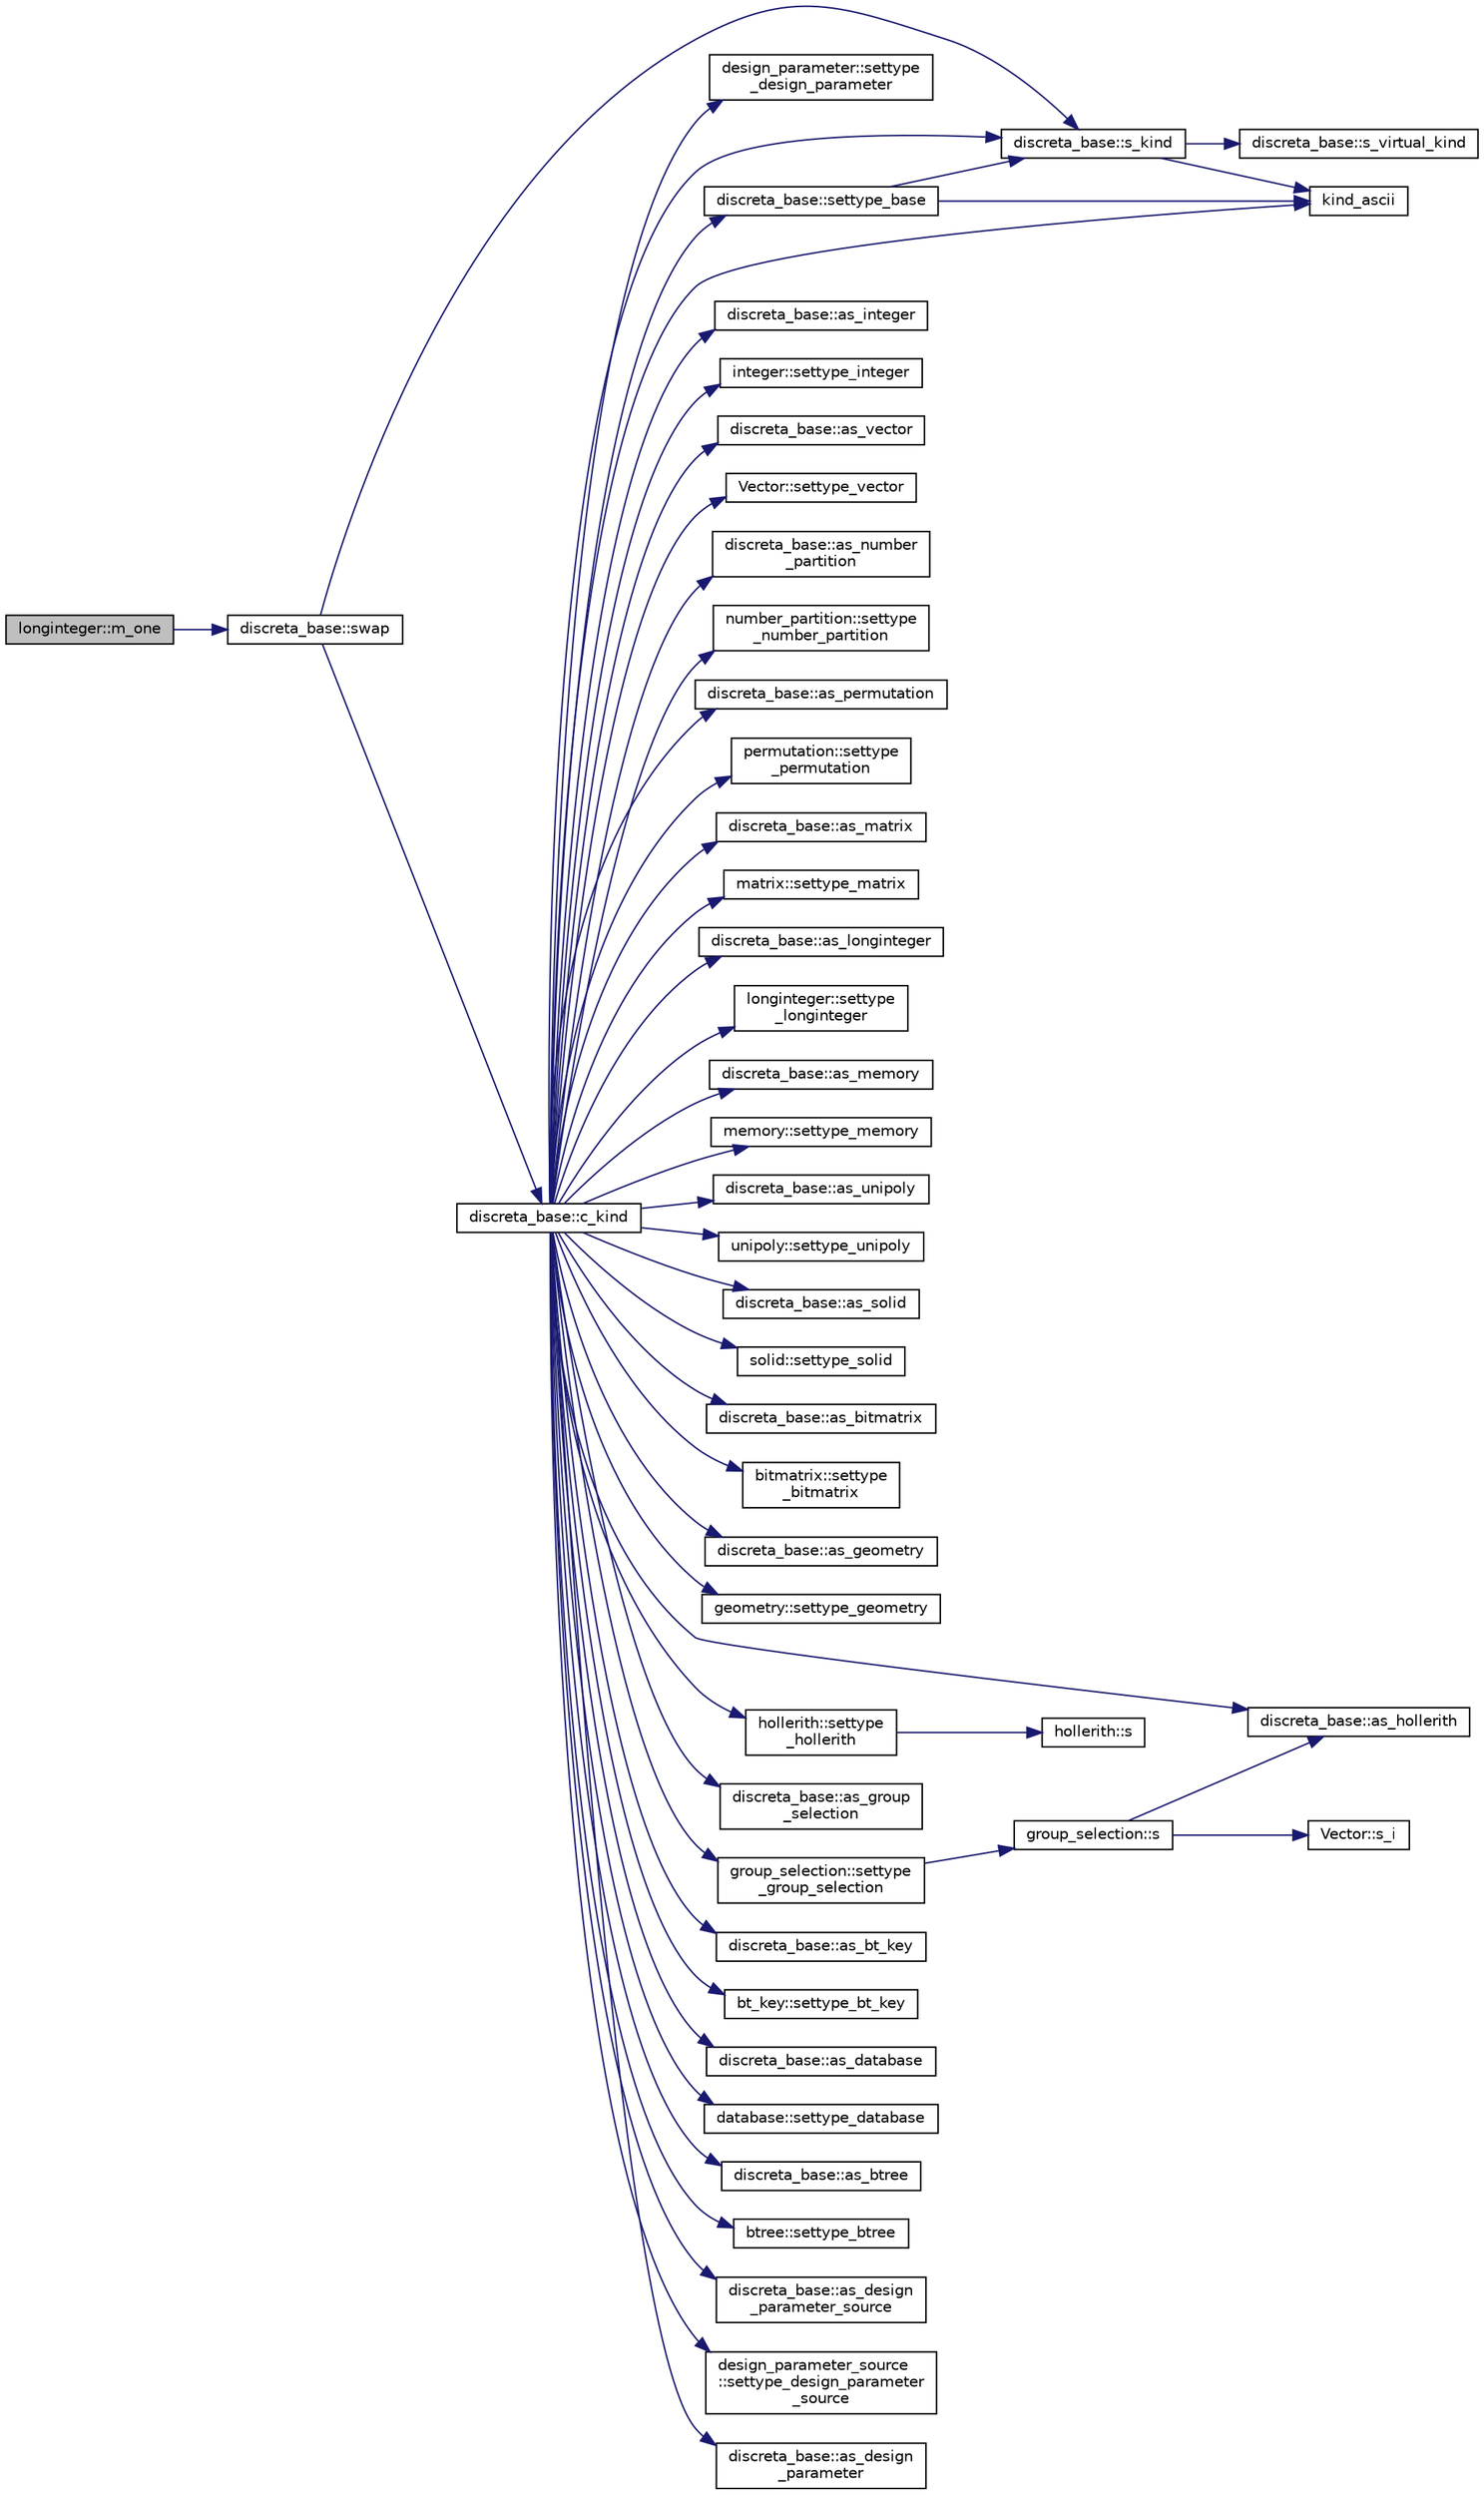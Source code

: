 digraph "longinteger::m_one"
{
  edge [fontname="Helvetica",fontsize="10",labelfontname="Helvetica",labelfontsize="10"];
  node [fontname="Helvetica",fontsize="10",shape=record];
  rankdir="LR";
  Node1169 [label="longinteger::m_one",height=0.2,width=0.4,color="black", fillcolor="grey75", style="filled", fontcolor="black"];
  Node1169 -> Node1170 [color="midnightblue",fontsize="10",style="solid",fontname="Helvetica"];
  Node1170 [label="discreta_base::swap",height=0.2,width=0.4,color="black", fillcolor="white", style="filled",URL="$d7/d71/classdiscreta__base.html#a2e8acbb9d3476675dac5b6a583b0293e"];
  Node1170 -> Node1171 [color="midnightblue",fontsize="10",style="solid",fontname="Helvetica"];
  Node1171 [label="discreta_base::s_kind",height=0.2,width=0.4,color="black", fillcolor="white", style="filled",URL="$d7/d71/classdiscreta__base.html#a8a830025c74adbbc3362418a7c2ba157"];
  Node1171 -> Node1172 [color="midnightblue",fontsize="10",style="solid",fontname="Helvetica"];
  Node1172 [label="discreta_base::s_virtual_kind",height=0.2,width=0.4,color="black", fillcolor="white", style="filled",URL="$d7/d71/classdiscreta__base.html#a52778a6d6943a468be083d0785d418fb"];
  Node1171 -> Node1173 [color="midnightblue",fontsize="10",style="solid",fontname="Helvetica"];
  Node1173 [label="kind_ascii",height=0.2,width=0.4,color="black", fillcolor="white", style="filled",URL="$d9/d60/discreta_8h.html#ad0ce825a9f29bc6cec27e1b64cfe27bf"];
  Node1170 -> Node1174 [color="midnightblue",fontsize="10",style="solid",fontname="Helvetica"];
  Node1174 [label="discreta_base::c_kind",height=0.2,width=0.4,color="black", fillcolor="white", style="filled",URL="$d7/d71/classdiscreta__base.html#adc2ff61589c2d083688e7a43f333cb62"];
  Node1174 -> Node1175 [color="midnightblue",fontsize="10",style="solid",fontname="Helvetica"];
  Node1175 [label="discreta_base::settype_base",height=0.2,width=0.4,color="black", fillcolor="white", style="filled",URL="$d7/d71/classdiscreta__base.html#a4f42899a89447d1c3993ea07c38f8ad4"];
  Node1175 -> Node1171 [color="midnightblue",fontsize="10",style="solid",fontname="Helvetica"];
  Node1175 -> Node1173 [color="midnightblue",fontsize="10",style="solid",fontname="Helvetica"];
  Node1174 -> Node1176 [color="midnightblue",fontsize="10",style="solid",fontname="Helvetica"];
  Node1176 [label="discreta_base::as_integer",height=0.2,width=0.4,color="black", fillcolor="white", style="filled",URL="$d7/d71/classdiscreta__base.html#a00d7691eaf874fd283d942692fe8dd26"];
  Node1174 -> Node1177 [color="midnightblue",fontsize="10",style="solid",fontname="Helvetica"];
  Node1177 [label="integer::settype_integer",height=0.2,width=0.4,color="black", fillcolor="white", style="filled",URL="$d0/de5/classinteger.html#a6265c65ef311229acd513d748faba796"];
  Node1174 -> Node1178 [color="midnightblue",fontsize="10",style="solid",fontname="Helvetica"];
  Node1178 [label="discreta_base::as_vector",height=0.2,width=0.4,color="black", fillcolor="white", style="filled",URL="$d7/d71/classdiscreta__base.html#a7bdd6cae39c380b128ee9e17e42cf020"];
  Node1174 -> Node1179 [color="midnightblue",fontsize="10",style="solid",fontname="Helvetica"];
  Node1179 [label="Vector::settype_vector",height=0.2,width=0.4,color="black", fillcolor="white", style="filled",URL="$d5/db2/class_vector.html#a34e0d00b18c051f23904a8429fa6c8b4"];
  Node1174 -> Node1180 [color="midnightblue",fontsize="10",style="solid",fontname="Helvetica"];
  Node1180 [label="discreta_base::as_number\l_partition",height=0.2,width=0.4,color="black", fillcolor="white", style="filled",URL="$d7/d71/classdiscreta__base.html#a307aa09de0e925d46697707968ffab00"];
  Node1174 -> Node1181 [color="midnightblue",fontsize="10",style="solid",fontname="Helvetica"];
  Node1181 [label="number_partition::settype\l_number_partition",height=0.2,width=0.4,color="black", fillcolor="white", style="filled",URL="$df/d50/classnumber__partition.html#a3aaec1b557758f643ffc8555bbc358be"];
  Node1174 -> Node1182 [color="midnightblue",fontsize="10",style="solid",fontname="Helvetica"];
  Node1182 [label="discreta_base::as_permutation",height=0.2,width=0.4,color="black", fillcolor="white", style="filled",URL="$d7/d71/classdiscreta__base.html#aa4e72f36a82984239b12ae831e131098"];
  Node1174 -> Node1183 [color="midnightblue",fontsize="10",style="solid",fontname="Helvetica"];
  Node1183 [label="permutation::settype\l_permutation",height=0.2,width=0.4,color="black", fillcolor="white", style="filled",URL="$d0/d08/classpermutation.html#af1eea29f86195cede9562e444664c28c"];
  Node1174 -> Node1184 [color="midnightblue",fontsize="10",style="solid",fontname="Helvetica"];
  Node1184 [label="discreta_base::as_matrix",height=0.2,width=0.4,color="black", fillcolor="white", style="filled",URL="$d7/d71/classdiscreta__base.html#ae4d7f56d917a4707b838fbffde6467ff"];
  Node1174 -> Node1185 [color="midnightblue",fontsize="10",style="solid",fontname="Helvetica"];
  Node1185 [label="matrix::settype_matrix",height=0.2,width=0.4,color="black", fillcolor="white", style="filled",URL="$d1/d8d/classmatrix.html#a1780283a64a789e4084d792683d276bb"];
  Node1174 -> Node1186 [color="midnightblue",fontsize="10",style="solid",fontname="Helvetica"];
  Node1186 [label="discreta_base::as_longinteger",height=0.2,width=0.4,color="black", fillcolor="white", style="filled",URL="$d7/d71/classdiscreta__base.html#a20a094639eb711b10c8694c51937f7cd"];
  Node1174 -> Node1187 [color="midnightblue",fontsize="10",style="solid",fontname="Helvetica"];
  Node1187 [label="longinteger::settype\l_longinteger",height=0.2,width=0.4,color="black", fillcolor="white", style="filled",URL="$d3/d71/classlonginteger.html#ae5f811ece8df31b9ff114368a18e1dc5"];
  Node1174 -> Node1188 [color="midnightblue",fontsize="10",style="solid",fontname="Helvetica"];
  Node1188 [label="discreta_base::as_memory",height=0.2,width=0.4,color="black", fillcolor="white", style="filled",URL="$d7/d71/classdiscreta__base.html#ad94b2d7dce0cd4fa22db57f6e79c4bd2"];
  Node1174 -> Node1189 [color="midnightblue",fontsize="10",style="solid",fontname="Helvetica"];
  Node1189 [label="memory::settype_memory",height=0.2,width=0.4,color="black", fillcolor="white", style="filled",URL="$d8/d99/classmemory.html#a33aae277f9b8fe36b02e9d5da895451b"];
  Node1174 -> Node1190 [color="midnightblue",fontsize="10",style="solid",fontname="Helvetica"];
  Node1190 [label="discreta_base::as_unipoly",height=0.2,width=0.4,color="black", fillcolor="white", style="filled",URL="$d7/d71/classdiscreta__base.html#ad50d8027f039fe5c2478cddb243adc9d"];
  Node1174 -> Node1191 [color="midnightblue",fontsize="10",style="solid",fontname="Helvetica"];
  Node1191 [label="unipoly::settype_unipoly",height=0.2,width=0.4,color="black", fillcolor="white", style="filled",URL="$d1/d89/classunipoly.html#a8db854fcc85c5e1150b1f1b1c005c95b"];
  Node1174 -> Node1192 [color="midnightblue",fontsize="10",style="solid",fontname="Helvetica"];
  Node1192 [label="discreta_base::as_solid",height=0.2,width=0.4,color="black", fillcolor="white", style="filled",URL="$d7/d71/classdiscreta__base.html#a1fc5f2b85ec97ab0a69dd64903c970a5"];
  Node1174 -> Node1193 [color="midnightblue",fontsize="10",style="solid",fontname="Helvetica"];
  Node1193 [label="solid::settype_solid",height=0.2,width=0.4,color="black", fillcolor="white", style="filled",URL="$d8/def/classsolid.html#a775bd4821f75a8aee4ea3d4335ff90e0"];
  Node1174 -> Node1194 [color="midnightblue",fontsize="10",style="solid",fontname="Helvetica"];
  Node1194 [label="discreta_base::as_bitmatrix",height=0.2,width=0.4,color="black", fillcolor="white", style="filled",URL="$d7/d71/classdiscreta__base.html#a071ad54ea8ef6c9d1d15f532e5a76df6"];
  Node1174 -> Node1195 [color="midnightblue",fontsize="10",style="solid",fontname="Helvetica"];
  Node1195 [label="bitmatrix::settype\l_bitmatrix",height=0.2,width=0.4,color="black", fillcolor="white", style="filled",URL="$de/dc8/classbitmatrix.html#acb571d947f9526665ebbdc0ce3e2a973"];
  Node1174 -> Node1196 [color="midnightblue",fontsize="10",style="solid",fontname="Helvetica"];
  Node1196 [label="discreta_base::as_geometry",height=0.2,width=0.4,color="black", fillcolor="white", style="filled",URL="$d7/d71/classdiscreta__base.html#a38fc7b4cdd830703e9d87354b79bc5c8"];
  Node1174 -> Node1197 [color="midnightblue",fontsize="10",style="solid",fontname="Helvetica"];
  Node1197 [label="geometry::settype_geometry",height=0.2,width=0.4,color="black", fillcolor="white", style="filled",URL="$da/d44/classgeometry.html#ab4a336baba6a3f56f5ffa053a5be5ba7"];
  Node1174 -> Node1198 [color="midnightblue",fontsize="10",style="solid",fontname="Helvetica"];
  Node1198 [label="discreta_base::as_hollerith",height=0.2,width=0.4,color="black", fillcolor="white", style="filled",URL="$d7/d71/classdiscreta__base.html#a3e66f82711f314710107e2f29e589690"];
  Node1174 -> Node1199 [color="midnightblue",fontsize="10",style="solid",fontname="Helvetica"];
  Node1199 [label="hollerith::settype\l_hollerith",height=0.2,width=0.4,color="black", fillcolor="white", style="filled",URL="$d8/d99/classhollerith.html#a23bbd4acfc88a0e90f1245f243f51f76"];
  Node1199 -> Node1200 [color="midnightblue",fontsize="10",style="solid",fontname="Helvetica"];
  Node1200 [label="hollerith::s",height=0.2,width=0.4,color="black", fillcolor="white", style="filled",URL="$d8/d99/classhollerith.html#af61fce2d06f211b25fe3838e4dfee77a"];
  Node1174 -> Node1201 [color="midnightblue",fontsize="10",style="solid",fontname="Helvetica"];
  Node1201 [label="discreta_base::as_group\l_selection",height=0.2,width=0.4,color="black", fillcolor="white", style="filled",URL="$d7/d71/classdiscreta__base.html#aae1bac4883c567718bef9fb610abbdc8"];
  Node1174 -> Node1202 [color="midnightblue",fontsize="10",style="solid",fontname="Helvetica"];
  Node1202 [label="group_selection::settype\l_group_selection",height=0.2,width=0.4,color="black", fillcolor="white", style="filled",URL="$d6/db0/classgroup__selection.html#a015ed73b7b8d784bedd4d11ac1fc0ec1"];
  Node1202 -> Node1203 [color="midnightblue",fontsize="10",style="solid",fontname="Helvetica"];
  Node1203 [label="group_selection::s",height=0.2,width=0.4,color="black", fillcolor="white", style="filled",URL="$d6/db0/classgroup__selection.html#a686cb0c6a3a040796b112b8007ea8223"];
  Node1203 -> Node1204 [color="midnightblue",fontsize="10",style="solid",fontname="Helvetica"];
  Node1204 [label="Vector::s_i",height=0.2,width=0.4,color="black", fillcolor="white", style="filled",URL="$d5/db2/class_vector.html#a1c4fe1752523df8119f70dd550244871"];
  Node1203 -> Node1198 [color="midnightblue",fontsize="10",style="solid",fontname="Helvetica"];
  Node1174 -> Node1205 [color="midnightblue",fontsize="10",style="solid",fontname="Helvetica"];
  Node1205 [label="discreta_base::as_bt_key",height=0.2,width=0.4,color="black", fillcolor="white", style="filled",URL="$d7/d71/classdiscreta__base.html#a2734c6e08dca17cf6588bd5064ec1b9f"];
  Node1174 -> Node1206 [color="midnightblue",fontsize="10",style="solid",fontname="Helvetica"];
  Node1206 [label="bt_key::settype_bt_key",height=0.2,width=0.4,color="black", fillcolor="white", style="filled",URL="$d1/de5/classbt__key.html#a352bb10beb7c789d8d29373035824800"];
  Node1174 -> Node1207 [color="midnightblue",fontsize="10",style="solid",fontname="Helvetica"];
  Node1207 [label="discreta_base::as_database",height=0.2,width=0.4,color="black", fillcolor="white", style="filled",URL="$d7/d71/classdiscreta__base.html#ab055d39d58210a2b03ba3d33703b09a9"];
  Node1174 -> Node1208 [color="midnightblue",fontsize="10",style="solid",fontname="Helvetica"];
  Node1208 [label="database::settype_database",height=0.2,width=0.4,color="black", fillcolor="white", style="filled",URL="$db/d72/classdatabase.html#a014639aa001462e480eb1f3984839b72"];
  Node1174 -> Node1209 [color="midnightblue",fontsize="10",style="solid",fontname="Helvetica"];
  Node1209 [label="discreta_base::as_btree",height=0.2,width=0.4,color="black", fillcolor="white", style="filled",URL="$d7/d71/classdiscreta__base.html#a78e76674cef2ec113c17989c11288778"];
  Node1174 -> Node1210 [color="midnightblue",fontsize="10",style="solid",fontname="Helvetica"];
  Node1210 [label="btree::settype_btree",height=0.2,width=0.4,color="black", fillcolor="white", style="filled",URL="$dd/db0/classbtree.html#a5a1b9773c848908a6050cc733d2d9780"];
  Node1174 -> Node1211 [color="midnightblue",fontsize="10",style="solid",fontname="Helvetica"];
  Node1211 [label="discreta_base::as_design\l_parameter_source",height=0.2,width=0.4,color="black", fillcolor="white", style="filled",URL="$d7/d71/classdiscreta__base.html#a59cbf837c6582ded5bc586265d13d81a"];
  Node1174 -> Node1212 [color="midnightblue",fontsize="10",style="solid",fontname="Helvetica"];
  Node1212 [label="design_parameter_source\l::settype_design_parameter\l_source",height=0.2,width=0.4,color="black", fillcolor="white", style="filled",URL="$df/d4b/classdesign__parameter__source.html#a3af3b851df87bd1661fb9c9ce18822c8"];
  Node1174 -> Node1213 [color="midnightblue",fontsize="10",style="solid",fontname="Helvetica"];
  Node1213 [label="discreta_base::as_design\l_parameter",height=0.2,width=0.4,color="black", fillcolor="white", style="filled",URL="$d7/d71/classdiscreta__base.html#aab24ff38ea1c5471ab3de42e014d0f2a"];
  Node1174 -> Node1214 [color="midnightblue",fontsize="10",style="solid",fontname="Helvetica"];
  Node1214 [label="design_parameter::settype\l_design_parameter",height=0.2,width=0.4,color="black", fillcolor="white", style="filled",URL="$da/d94/classdesign__parameter.html#a8b19d277f2b7d09c2531a527dfc0359e"];
  Node1174 -> Node1173 [color="midnightblue",fontsize="10",style="solid",fontname="Helvetica"];
  Node1174 -> Node1171 [color="midnightblue",fontsize="10",style="solid",fontname="Helvetica"];
}
